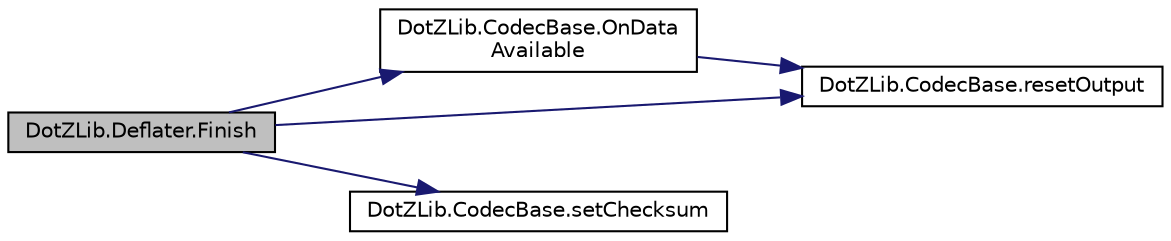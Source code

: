 digraph "DotZLib.Deflater.Finish"
{
  edge [fontname="Helvetica",fontsize="10",labelfontname="Helvetica",labelfontsize="10"];
  node [fontname="Helvetica",fontsize="10",shape=record];
  rankdir="LR";
  Node1 [label="DotZLib.Deflater.Finish",height=0.2,width=0.4,color="black", fillcolor="grey75", style="filled", fontcolor="black"];
  Node1 -> Node2 [color="midnightblue",fontsize="10",style="solid",fontname="Helvetica"];
  Node2 [label="DotZLib.CodecBase.OnData\lAvailable",height=0.2,width=0.4,color="black", fillcolor="white", style="filled",URL="$class_dot_z_lib_1_1_codec_base.html#a5c697195bc017ae951858e7c8948f9ae",tooltip="Fires the DataAvailable event "];
  Node2 -> Node3 [color="midnightblue",fontsize="10",style="solid",fontname="Helvetica"];
  Node3 [label="DotZLib.CodecBase.resetOutput",height=0.2,width=0.4,color="black", fillcolor="white", style="filled",URL="$class_dot_z_lib_1_1_codec_base.html#a801b625073b21aeaab52ebf9e96dd9c9",tooltip="Resets the internal output buffers to a known state - ready for processing "];
  Node1 -> Node4 [color="midnightblue",fontsize="10",style="solid",fontname="Helvetica"];
  Node4 [label="DotZLib.CodecBase.setChecksum",height=0.2,width=0.4,color="black", fillcolor="white", style="filled",URL="$class_dot_z_lib_1_1_codec_base.html#a5dfa2dddf3ac857652af7fd8e3d2034d",tooltip="Updates the running checksum property "];
  Node1 -> Node3 [color="midnightblue",fontsize="10",style="solid",fontname="Helvetica"];
}
